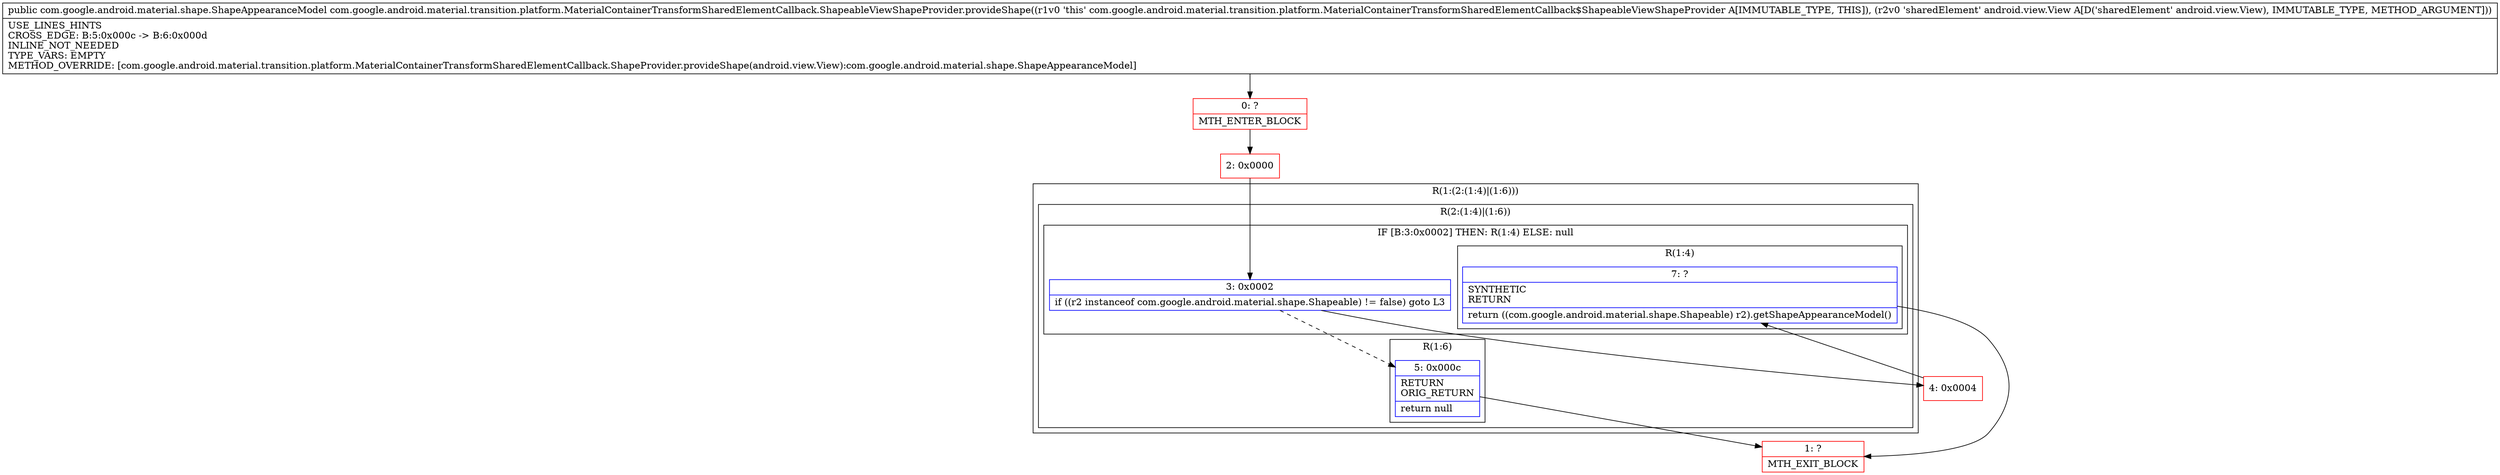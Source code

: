 digraph "CFG forcom.google.android.material.transition.platform.MaterialContainerTransformSharedElementCallback.ShapeableViewShapeProvider.provideShape(Landroid\/view\/View;)Lcom\/google\/android\/material\/shape\/ShapeAppearanceModel;" {
subgraph cluster_Region_1174487659 {
label = "R(1:(2:(1:4)|(1:6)))";
node [shape=record,color=blue];
subgraph cluster_Region_1334430 {
label = "R(2:(1:4)|(1:6))";
node [shape=record,color=blue];
subgraph cluster_IfRegion_363753558 {
label = "IF [B:3:0x0002] THEN: R(1:4) ELSE: null";
node [shape=record,color=blue];
Node_3 [shape=record,label="{3\:\ 0x0002|if ((r2 instanceof com.google.android.material.shape.Shapeable) != false) goto L3\l}"];
subgraph cluster_Region_978967055 {
label = "R(1:4)";
node [shape=record,color=blue];
Node_7 [shape=record,label="{7\:\ ?|SYNTHETIC\lRETURN\l|return ((com.google.android.material.shape.Shapeable) r2).getShapeAppearanceModel()\l}"];
}
}
subgraph cluster_Region_1980224821 {
label = "R(1:6)";
node [shape=record,color=blue];
Node_5 [shape=record,label="{5\:\ 0x000c|RETURN\lORIG_RETURN\l|return null\l}"];
}
}
}
Node_0 [shape=record,color=red,label="{0\:\ ?|MTH_ENTER_BLOCK\l}"];
Node_2 [shape=record,color=red,label="{2\:\ 0x0000}"];
Node_4 [shape=record,color=red,label="{4\:\ 0x0004}"];
Node_1 [shape=record,color=red,label="{1\:\ ?|MTH_EXIT_BLOCK\l}"];
MethodNode[shape=record,label="{public com.google.android.material.shape.ShapeAppearanceModel com.google.android.material.transition.platform.MaterialContainerTransformSharedElementCallback.ShapeableViewShapeProvider.provideShape((r1v0 'this' com.google.android.material.transition.platform.MaterialContainerTransformSharedElementCallback$ShapeableViewShapeProvider A[IMMUTABLE_TYPE, THIS]), (r2v0 'sharedElement' android.view.View A[D('sharedElement' android.view.View), IMMUTABLE_TYPE, METHOD_ARGUMENT]))  | USE_LINES_HINTS\lCROSS_EDGE: B:5:0x000c \-\> B:6:0x000d\lINLINE_NOT_NEEDED\lTYPE_VARS: EMPTY\lMETHOD_OVERRIDE: [com.google.android.material.transition.platform.MaterialContainerTransformSharedElementCallback.ShapeProvider.provideShape(android.view.View):com.google.android.material.shape.ShapeAppearanceModel]\l}"];
MethodNode -> Node_0;Node_3 -> Node_4;
Node_3 -> Node_5[style=dashed];
Node_7 -> Node_1;
Node_5 -> Node_1;
Node_0 -> Node_2;
Node_2 -> Node_3;
Node_4 -> Node_7;
}

